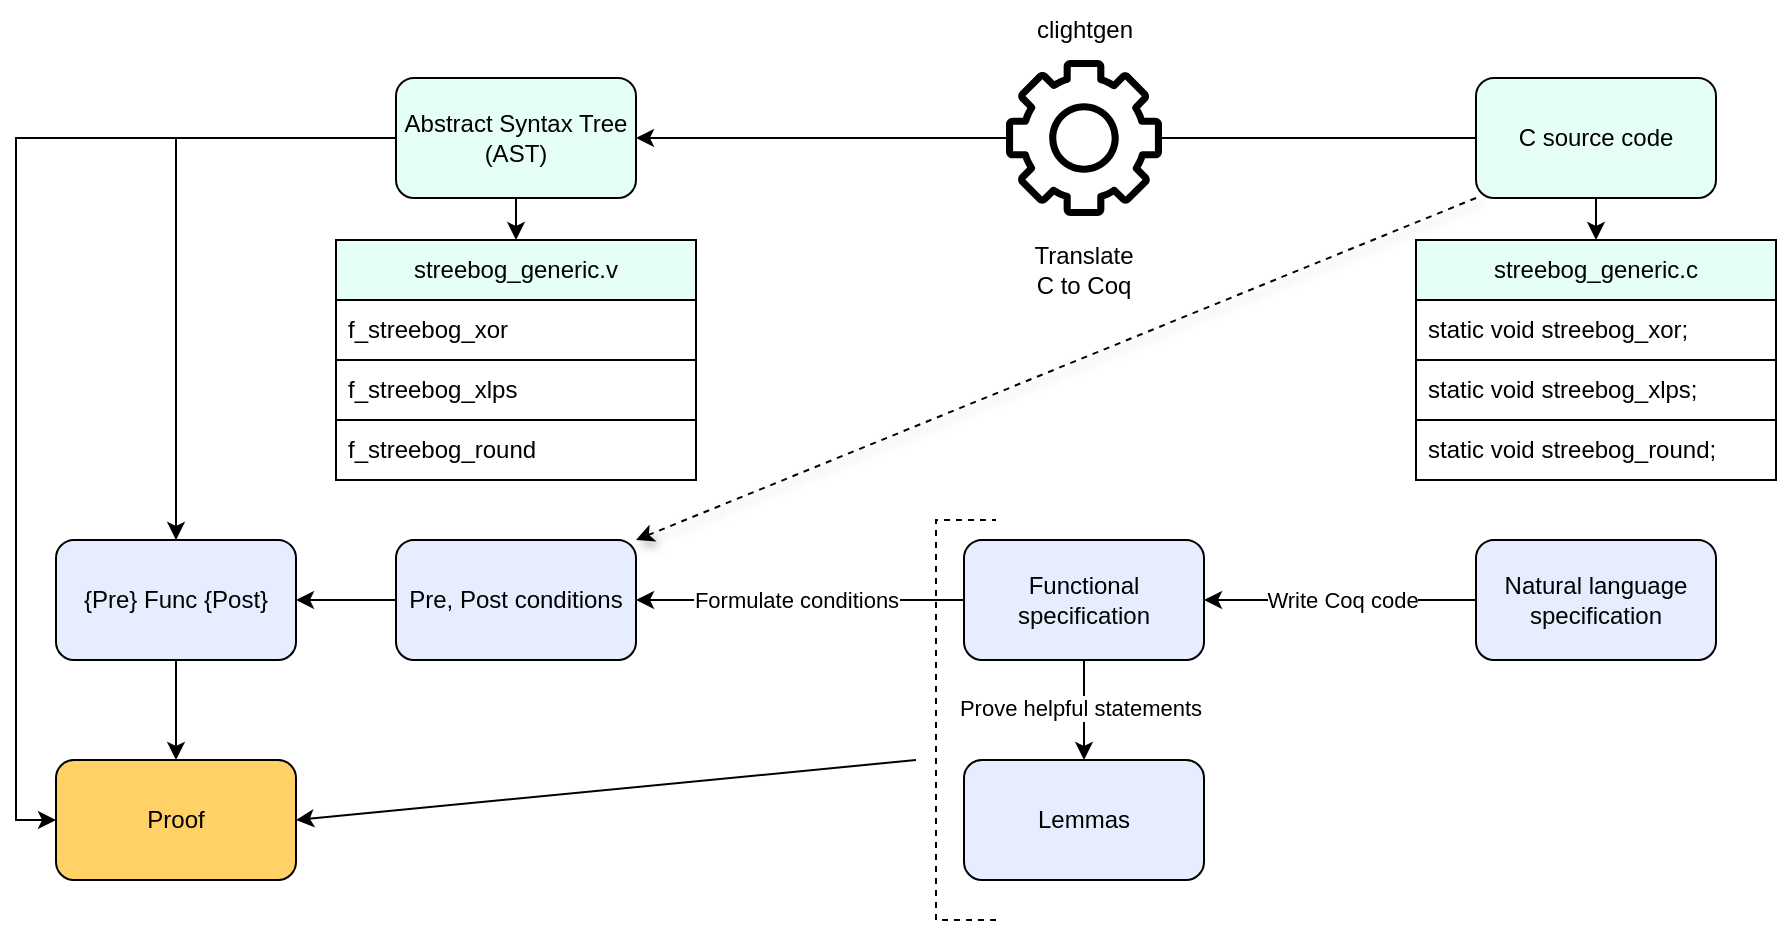 <mxfile version="26.1.1">
  <diagram name="Page-1" id="0DK49yOSK4GT866WBKSc">
    <mxGraphModel dx="1159" dy="550" grid="1" gridSize="10" guides="1" tooltips="1" connect="1" arrows="1" fold="1" page="1" pageScale="1" pageWidth="850" pageHeight="1100" math="0" shadow="0">
      <root>
        <mxCell id="0" />
        <mxCell id="1" parent="0" />
        <mxCell id="j-CJ4lTYnN6s81gFAwDC-58" style="edgeStyle=orthogonalEdgeStyle;rounded=0;orthogonalLoop=1;jettySize=auto;html=1;entryX=1;entryY=0.5;entryDx=0;entryDy=0;strokeColor=#000000;" edge="1" parent="1" source="Q3KebQVyQEI9krVQNIRu-1" target="j-CJ4lTYnN6s81gFAwDC-57">
          <mxGeometry relative="1" as="geometry" />
        </mxCell>
        <mxCell id="Q3KebQVyQEI9krVQNIRu-1" value="" style="sketch=0;outlineConnect=0;fontColor=#232F3E;gradientColor=none;fillColor=#000000;strokeColor=#000000;dashed=0;verticalLabelPosition=bottom;verticalAlign=top;align=center;html=1;fontSize=12;fontStyle=0;aspect=fixed;pointerEvents=1;shape=mxgraph.aws4.gear;" parent="1" vertex="1">
          <mxGeometry x="795" y="250" width="78" height="78" as="geometry" />
        </mxCell>
        <mxCell id="Q3KebQVyQEI9krVQNIRu-3" value="clightgen" style="text;html=1;align=center;verticalAlign=middle;resizable=0;points=[];autosize=1;strokeColor=none;fillColor=none;" parent="1" vertex="1">
          <mxGeometry x="799" y="220" width="70" height="30" as="geometry" />
        </mxCell>
        <mxCell id="j-CJ4lTYnN6s81gFAwDC-92" style="edgeStyle=orthogonalEdgeStyle;rounded=0;orthogonalLoop=1;jettySize=auto;html=1;entryX=1;entryY=0.5;entryDx=0;entryDy=0;strokeColor=#000000;" edge="1" parent="1" source="j-CJ4lTYnN6s81gFAwDC-1" target="j-CJ4lTYnN6s81gFAwDC-14">
          <mxGeometry relative="1" as="geometry" />
        </mxCell>
        <mxCell id="j-CJ4lTYnN6s81gFAwDC-1" value="Pre,&amp;nbsp;&lt;span style=&quot;background-color: transparent; color: light-dark(rgb(0, 0, 0), rgb(255, 255, 255));&quot;&gt;Post conditions&lt;/span&gt;" style="rounded=1;whiteSpace=wrap;html=1;fillColor=#E5EDFF;strokeColor=#000000;" vertex="1" parent="1">
          <mxGeometry x="490" y="490" width="120" height="60" as="geometry" />
        </mxCell>
        <mxCell id="j-CJ4lTYnN6s81gFAwDC-4" style="edgeStyle=orthogonalEdgeStyle;rounded=0;orthogonalLoop=1;jettySize=auto;html=1;exitX=0;exitY=0.5;exitDx=0;exitDy=0;strokeColor=#000000;" edge="1" parent="1" source="j-CJ4lTYnN6s81gFAwDC-2" target="j-CJ4lTYnN6s81gFAwDC-3">
          <mxGeometry relative="1" as="geometry">
            <mxPoint x="1030" y="540" as="sourcePoint" />
          </mxGeometry>
        </mxCell>
        <mxCell id="j-CJ4lTYnN6s81gFAwDC-6" value="Write Coq code" style="edgeLabel;html=1;align=center;verticalAlign=middle;resizable=0;points=[];" vertex="1" connectable="0" parent="j-CJ4lTYnN6s81gFAwDC-4">
          <mxGeometry x="-0.017" relative="1" as="geometry">
            <mxPoint as="offset" />
          </mxGeometry>
        </mxCell>
        <mxCell id="j-CJ4lTYnN6s81gFAwDC-2" value="&lt;span lang=&quot;en&quot; class=&quot;HwtZe&quot;&gt;Natural language specification&lt;/span&gt;&lt;span class=&quot;ZSCsVd&quot;&gt;&lt;/span&gt;&lt;div class=&quot;OvtS8d&quot;&gt;&lt;/div&gt;" style="rounded=1;whiteSpace=wrap;html=1;fillColor=#E5EDFF;strokeColor=#000000;" vertex="1" parent="1">
          <mxGeometry x="1030" y="490" width="120" height="60" as="geometry" />
        </mxCell>
        <mxCell id="j-CJ4lTYnN6s81gFAwDC-11" style="edgeStyle=orthogonalEdgeStyle;rounded=0;orthogonalLoop=1;jettySize=auto;html=1;strokeColor=#000000;" edge="1" parent="1" source="j-CJ4lTYnN6s81gFAwDC-3" target="j-CJ4lTYnN6s81gFAwDC-10">
          <mxGeometry relative="1" as="geometry" />
        </mxCell>
        <mxCell id="j-CJ4lTYnN6s81gFAwDC-12" value="Prove helpful statements" style="edgeLabel;html=1;align=center;verticalAlign=middle;resizable=0;points=[];" vertex="1" connectable="0" parent="j-CJ4lTYnN6s81gFAwDC-11">
          <mxGeometry x="-0.043" y="-2" relative="1" as="geometry">
            <mxPoint as="offset" />
          </mxGeometry>
        </mxCell>
        <mxCell id="j-CJ4lTYnN6s81gFAwDC-89" style="edgeStyle=orthogonalEdgeStyle;rounded=0;orthogonalLoop=1;jettySize=auto;html=1;entryX=1;entryY=0.5;entryDx=0;entryDy=0;strokeColor=#000000;" edge="1" parent="1" source="j-CJ4lTYnN6s81gFAwDC-3" target="j-CJ4lTYnN6s81gFAwDC-1">
          <mxGeometry relative="1" as="geometry" />
        </mxCell>
        <mxCell id="j-CJ4lTYnN6s81gFAwDC-90" value="Formulate conditions" style="edgeLabel;html=1;align=center;verticalAlign=middle;resizable=0;points=[];" vertex="1" connectable="0" parent="j-CJ4lTYnN6s81gFAwDC-89">
          <mxGeometry x="0.16" relative="1" as="geometry">
            <mxPoint x="11" as="offset" />
          </mxGeometry>
        </mxCell>
        <mxCell id="j-CJ4lTYnN6s81gFAwDC-3" value="Functional specification" style="rounded=1;whiteSpace=wrap;html=1;fillColor=#E5EDFF;strokeColor=#000000;" vertex="1" parent="1">
          <mxGeometry x="774" y="490" width="120" height="60" as="geometry" />
        </mxCell>
        <mxCell id="j-CJ4lTYnN6s81gFAwDC-10" value="Lemmas" style="rounded=1;whiteSpace=wrap;html=1;fillColor=#E5EDFF;strokeColor=#000000;" vertex="1" parent="1">
          <mxGeometry x="774" y="600" width="120" height="60" as="geometry" />
        </mxCell>
        <mxCell id="j-CJ4lTYnN6s81gFAwDC-100" style="edgeStyle=orthogonalEdgeStyle;rounded=0;orthogonalLoop=1;jettySize=auto;html=1;strokeColor=#000000;" edge="1" parent="1" source="j-CJ4lTYnN6s81gFAwDC-14" target="j-CJ4lTYnN6s81gFAwDC-93">
          <mxGeometry relative="1" as="geometry" />
        </mxCell>
        <mxCell id="j-CJ4lTYnN6s81gFAwDC-14" value="{Pre} Func {Post}" style="rounded=1;whiteSpace=wrap;html=1;fillColor=#E5EDFF;strokeColor=#000000;" vertex="1" parent="1">
          <mxGeometry x="320" y="490" width="120" height="60" as="geometry" />
        </mxCell>
        <mxCell id="j-CJ4lTYnN6s81gFAwDC-37" value="Translate C to Coq" style="text;html=1;align=center;verticalAlign=middle;whiteSpace=wrap;rounded=0;" vertex="1" parent="1">
          <mxGeometry x="804" y="340" width="60" height="30" as="geometry" />
        </mxCell>
        <mxCell id="j-CJ4lTYnN6s81gFAwDC-40" value="&lt;span style=&quot;text-wrap-mode: nowrap;&quot;&gt;streebog_generic.c&lt;/span&gt;" style="swimlane;fontStyle=0;childLayout=stackLayout;horizontal=1;startSize=30;horizontalStack=0;resizeParent=1;resizeParentMax=0;resizeLast=0;collapsible=1;marginBottom=0;whiteSpace=wrap;html=1;fillColor=#E6FFF5;strokeColor=#000000;" vertex="1" parent="1">
          <mxGeometry x="1000" y="340" width="180" height="120" as="geometry" />
        </mxCell>
        <mxCell id="j-CJ4lTYnN6s81gFAwDC-41" value="static void streebog_xor;" style="text;strokeColor=#000000;fillColor=none;align=left;verticalAlign=middle;spacingLeft=4;spacingRight=4;overflow=hidden;points=[[0,0.5],[1,0.5]];portConstraint=eastwest;rotatable=0;whiteSpace=wrap;html=1;" vertex="1" parent="j-CJ4lTYnN6s81gFAwDC-40">
          <mxGeometry y="30" width="180" height="30" as="geometry" />
        </mxCell>
        <mxCell id="j-CJ4lTYnN6s81gFAwDC-42" value="static void streebog_xlps;" style="text;strokeColor=#000000;fillColor=none;align=left;verticalAlign=middle;spacingLeft=4;spacingRight=4;overflow=hidden;points=[[0,0.5],[1,0.5]];portConstraint=eastwest;rotatable=0;whiteSpace=wrap;html=1;" vertex="1" parent="j-CJ4lTYnN6s81gFAwDC-40">
          <mxGeometry y="60" width="180" height="30" as="geometry" />
        </mxCell>
        <mxCell id="j-CJ4lTYnN6s81gFAwDC-43" value="static void streebog_round;" style="text;strokeColor=#000000;fillColor=none;align=left;verticalAlign=middle;spacingLeft=4;spacingRight=4;overflow=hidden;points=[[0,0.5],[1,0.5]];portConstraint=eastwest;rotatable=0;whiteSpace=wrap;html=1;" vertex="1" parent="j-CJ4lTYnN6s81gFAwDC-40">
          <mxGeometry y="90" width="180" height="30" as="geometry" />
        </mxCell>
        <mxCell id="j-CJ4lTYnN6s81gFAwDC-47" value="&lt;span style=&quot;text-wrap-mode: nowrap;&quot;&gt;streebog_generic.v&lt;/span&gt;" style="swimlane;fontStyle=0;childLayout=stackLayout;horizontal=1;startSize=30;horizontalStack=0;resizeParent=1;resizeParentMax=0;resizeLast=0;collapsible=1;marginBottom=0;whiteSpace=wrap;html=1;fillColor=#E6FFF5;strokeColor=#000000;" vertex="1" parent="1">
          <mxGeometry x="460" y="340" width="180" height="120" as="geometry" />
        </mxCell>
        <mxCell id="j-CJ4lTYnN6s81gFAwDC-48" value="f_streebog_xor" style="text;strokeColor=#000000;fillColor=none;align=left;verticalAlign=middle;spacingLeft=4;spacingRight=4;overflow=hidden;points=[[0,0.5],[1,0.5]];portConstraint=eastwest;rotatable=0;whiteSpace=wrap;html=1;" vertex="1" parent="j-CJ4lTYnN6s81gFAwDC-47">
          <mxGeometry y="30" width="180" height="30" as="geometry" />
        </mxCell>
        <mxCell id="j-CJ4lTYnN6s81gFAwDC-49" value="f_streebog_xlps" style="text;strokeColor=#000000;fillColor=none;align=left;verticalAlign=middle;spacingLeft=4;spacingRight=4;overflow=hidden;points=[[0,0.5],[1,0.5]];portConstraint=eastwest;rotatable=0;whiteSpace=wrap;html=1;" vertex="1" parent="j-CJ4lTYnN6s81gFAwDC-47">
          <mxGeometry y="60" width="180" height="30" as="geometry" />
        </mxCell>
        <mxCell id="j-CJ4lTYnN6s81gFAwDC-50" value="f_streebog_round" style="text;strokeColor=#000000;fillColor=none;align=left;verticalAlign=middle;spacingLeft=4;spacingRight=4;overflow=hidden;points=[[0,0.5],[1,0.5]];portConstraint=eastwest;rotatable=0;whiteSpace=wrap;html=1;" vertex="1" parent="j-CJ4lTYnN6s81gFAwDC-47">
          <mxGeometry y="90" width="180" height="30" as="geometry" />
        </mxCell>
        <mxCell id="j-CJ4lTYnN6s81gFAwDC-59" style="edgeStyle=orthogonalEdgeStyle;rounded=0;orthogonalLoop=1;jettySize=auto;html=1;strokeColor=#000000;" edge="1" parent="1" source="j-CJ4lTYnN6s81gFAwDC-57" target="j-CJ4lTYnN6s81gFAwDC-47">
          <mxGeometry relative="1" as="geometry" />
        </mxCell>
        <mxCell id="j-CJ4lTYnN6s81gFAwDC-98" style="edgeStyle=orthogonalEdgeStyle;rounded=0;orthogonalLoop=1;jettySize=auto;html=1;entryX=0;entryY=0.5;entryDx=0;entryDy=0;strokeColor=#000000;" edge="1" parent="1" source="j-CJ4lTYnN6s81gFAwDC-57" target="j-CJ4lTYnN6s81gFAwDC-93">
          <mxGeometry relative="1" as="geometry" />
        </mxCell>
        <mxCell id="j-CJ4lTYnN6s81gFAwDC-105" style="edgeStyle=orthogonalEdgeStyle;rounded=0;orthogonalLoop=1;jettySize=auto;html=1;" edge="1" parent="1" source="j-CJ4lTYnN6s81gFAwDC-57" target="j-CJ4lTYnN6s81gFAwDC-14">
          <mxGeometry relative="1" as="geometry" />
        </mxCell>
        <mxCell id="j-CJ4lTYnN6s81gFAwDC-57" value="Abstract Syntax Tree&lt;br&gt;(AST)" style="rounded=1;whiteSpace=wrap;html=1;fillColor=#E6FFF5;strokeColor=#000000;" vertex="1" parent="1">
          <mxGeometry x="490" y="259" width="120" height="60" as="geometry" />
        </mxCell>
        <mxCell id="j-CJ4lTYnN6s81gFAwDC-76" style="edgeStyle=orthogonalEdgeStyle;rounded=0;orthogonalLoop=1;jettySize=auto;html=1;strokeColor=#000000;" edge="1" parent="1" source="j-CJ4lTYnN6s81gFAwDC-74" target="j-CJ4lTYnN6s81gFAwDC-40">
          <mxGeometry relative="1" as="geometry" />
        </mxCell>
        <mxCell id="j-CJ4lTYnN6s81gFAwDC-74" value="C source code" style="rounded=1;whiteSpace=wrap;html=1;fillColor=#E6FFF5;strokeColor=#000000;" vertex="1" parent="1">
          <mxGeometry x="1030" y="259" width="120" height="60" as="geometry" />
        </mxCell>
        <mxCell id="j-CJ4lTYnN6s81gFAwDC-78" value="" style="endArrow=none;html=1;rounded=0;entryX=0;entryY=0.5;entryDx=0;entryDy=0;strokeColor=#000000;" edge="1" parent="1" source="Q3KebQVyQEI9krVQNIRu-1" target="j-CJ4lTYnN6s81gFAwDC-74">
          <mxGeometry width="50" height="50" relative="1" as="geometry">
            <mxPoint x="900" y="289.0" as="sourcePoint" />
            <mxPoint x="847" y="390" as="targetPoint" />
          </mxGeometry>
        </mxCell>
        <mxCell id="j-CJ4lTYnN6s81gFAwDC-83" value="" style="endArrow=classic;html=1;rounded=0;entryX=1;entryY=0.5;entryDx=0;entryDy=0;strokeColor=#000000;" edge="1" parent="1" target="j-CJ4lTYnN6s81gFAwDC-93">
          <mxGeometry width="50" height="50" relative="1" as="geometry">
            <mxPoint x="750" y="600" as="sourcePoint" />
            <mxPoint x="500" y="570" as="targetPoint" />
          </mxGeometry>
        </mxCell>
        <mxCell id="j-CJ4lTYnN6s81gFAwDC-93" value="Proof" style="rounded=1;whiteSpace=wrap;html=1;fillColor=#FFD166;strokeColor=#000000;" vertex="1" parent="1">
          <mxGeometry x="320" y="600" width="120" height="60" as="geometry" />
        </mxCell>
        <mxCell id="j-CJ4lTYnN6s81gFAwDC-109" value="" style="endArrow=classic;html=1;rounded=0;entryX=1;entryY=0;entryDx=0;entryDy=0;exitX=0;exitY=1;exitDx=0;exitDy=0;shadow=1;dashed=1" edge="1" parent="1" source="j-CJ4lTYnN6s81gFAwDC-74" target="j-CJ4lTYnN6s81gFAwDC-1">
          <mxGeometry width="50" height="50" relative="1" as="geometry">
            <mxPoint x="700" y="490" as="sourcePoint" />
            <mxPoint x="750" y="440" as="targetPoint" />
          </mxGeometry>
        </mxCell>
        <mxCell id="j-CJ4lTYnN6s81gFAwDC-112" value="" style="endArrow=none;dashed=1;html=1;rounded=0;" edge="1" parent="1">
          <mxGeometry width="50" height="50" relative="1" as="geometry">
            <mxPoint x="790" y="680" as="sourcePoint" />
            <mxPoint x="790" y="480" as="targetPoint" />
            <Array as="points">
              <mxPoint x="760" y="680" />
              <mxPoint x="760" y="480" />
            </Array>
          </mxGeometry>
        </mxCell>
      </root>
    </mxGraphModel>
  </diagram>
</mxfile>

